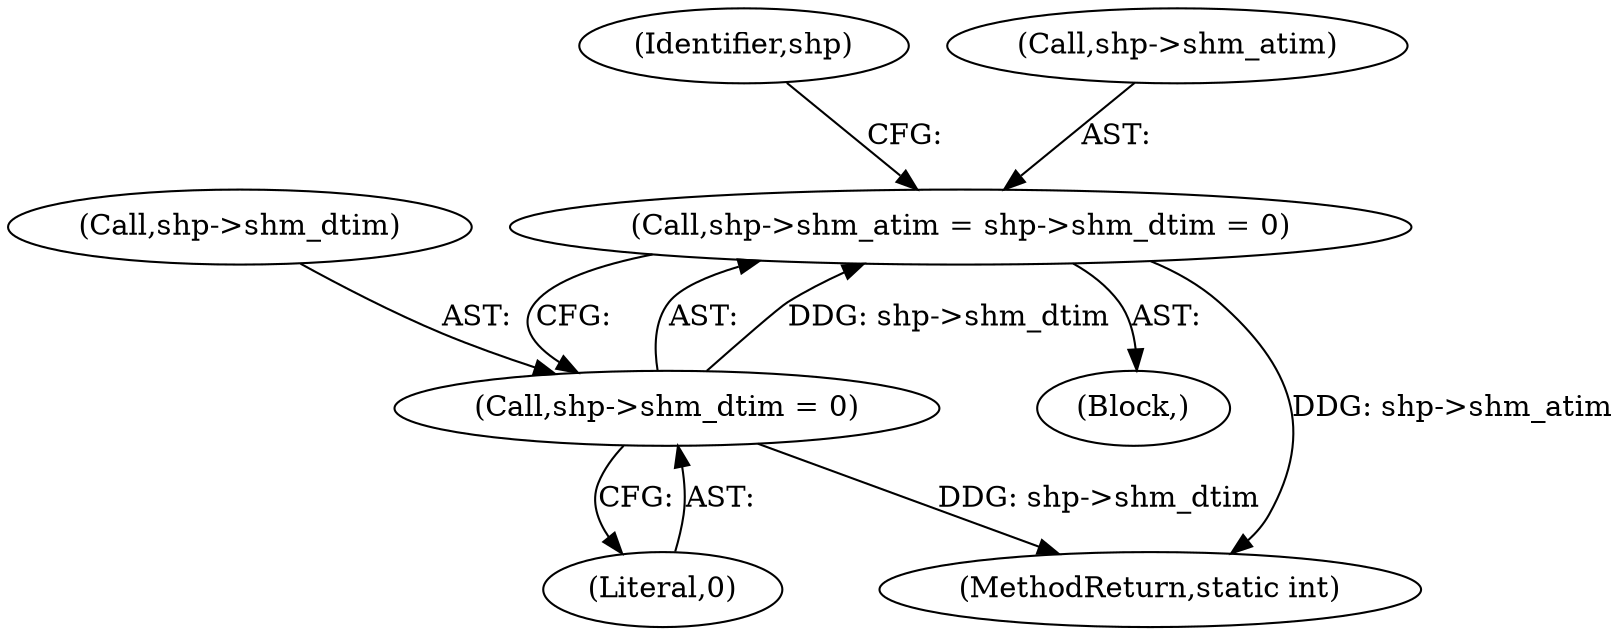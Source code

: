 digraph "0_linux_b9a532277938798b53178d5a66af6e2915cb27cf_0@pointer" {
"1000360" [label="(Call,shp->shm_atim = shp->shm_dtim = 0)"];
"1000364" [label="(Call,shp->shm_dtim = 0)"];
"1000371" [label="(Identifier,shp)"];
"1000365" [label="(Call,shp->shm_dtim)"];
"1000106" [label="(Block,)"];
"1000368" [label="(Literal,0)"];
"1000361" [label="(Call,shp->shm_atim)"];
"1000456" [label="(MethodReturn,static int)"];
"1000360" [label="(Call,shp->shm_atim = shp->shm_dtim = 0)"];
"1000364" [label="(Call,shp->shm_dtim = 0)"];
"1000360" -> "1000106"  [label="AST: "];
"1000360" -> "1000364"  [label="CFG: "];
"1000361" -> "1000360"  [label="AST: "];
"1000364" -> "1000360"  [label="AST: "];
"1000371" -> "1000360"  [label="CFG: "];
"1000360" -> "1000456"  [label="DDG: shp->shm_atim"];
"1000364" -> "1000360"  [label="DDG: shp->shm_dtim"];
"1000364" -> "1000368"  [label="CFG: "];
"1000365" -> "1000364"  [label="AST: "];
"1000368" -> "1000364"  [label="AST: "];
"1000364" -> "1000456"  [label="DDG: shp->shm_dtim"];
}
